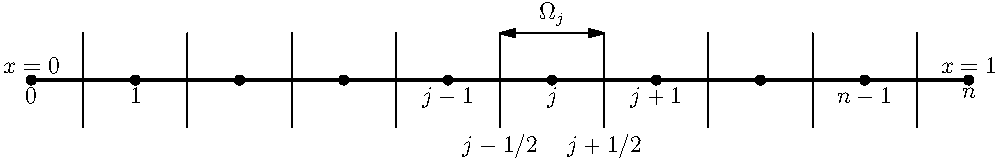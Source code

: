 //size(300,0);
size(500,500);

real xmin = 0.0;
real xmax = 1.0;
real ymax = 0.05;
int nv = 10; //number of cells
int nf = nv-1; //number of faces

pen thick = linewidth(1.5);
pen bface = linewidth(2.0);
draw((xmin,0)--(xmax,0), thick);

pair[] zv = new pair[nv];

real xv = 0;
real dx=(xmax-xmin)/(nv-1);
for(int i=0; i<nv; ++i){
   zv[i] = (xv,0);
   xv = xv + dx;
}

dot(zv,linewidth(5));

pair[] zf = new pair[nf];
real xf=0.5*dx;
for(int i=0; i<nf; ++i){
   zf[i] = (xf,0);
   draw( (xf,-ymax)--(xf,+ymax) );
   xf = xf + dx;
}

label("$0$", zv[0], S);
label("$1$", zv[1], S);
label("$n-1$", zv[nv-2], S);
label("$n$", zv[nv-1], S);

int j = 5;
label("$j$", zv[j], S);
label("$j-1$", zv[j-1], S);
label("$j+1$", zv[j+1], S);
label("$j-1/2$", zv[j]+(-dx/2,-ymax), S);
label("$j+1/2$", zv[j]+(+dx/2,-ymax), S);
label("$\Omega_j$", zv[j]+(0,ymax), N);
draw(zv[j]+(-dx/2,+ymax)--zv[j]+(+dx/2,+ymax), Arrows );

label("$x=0$", zv[0], N);
label("$x=1$", zv[nv-1], N);
